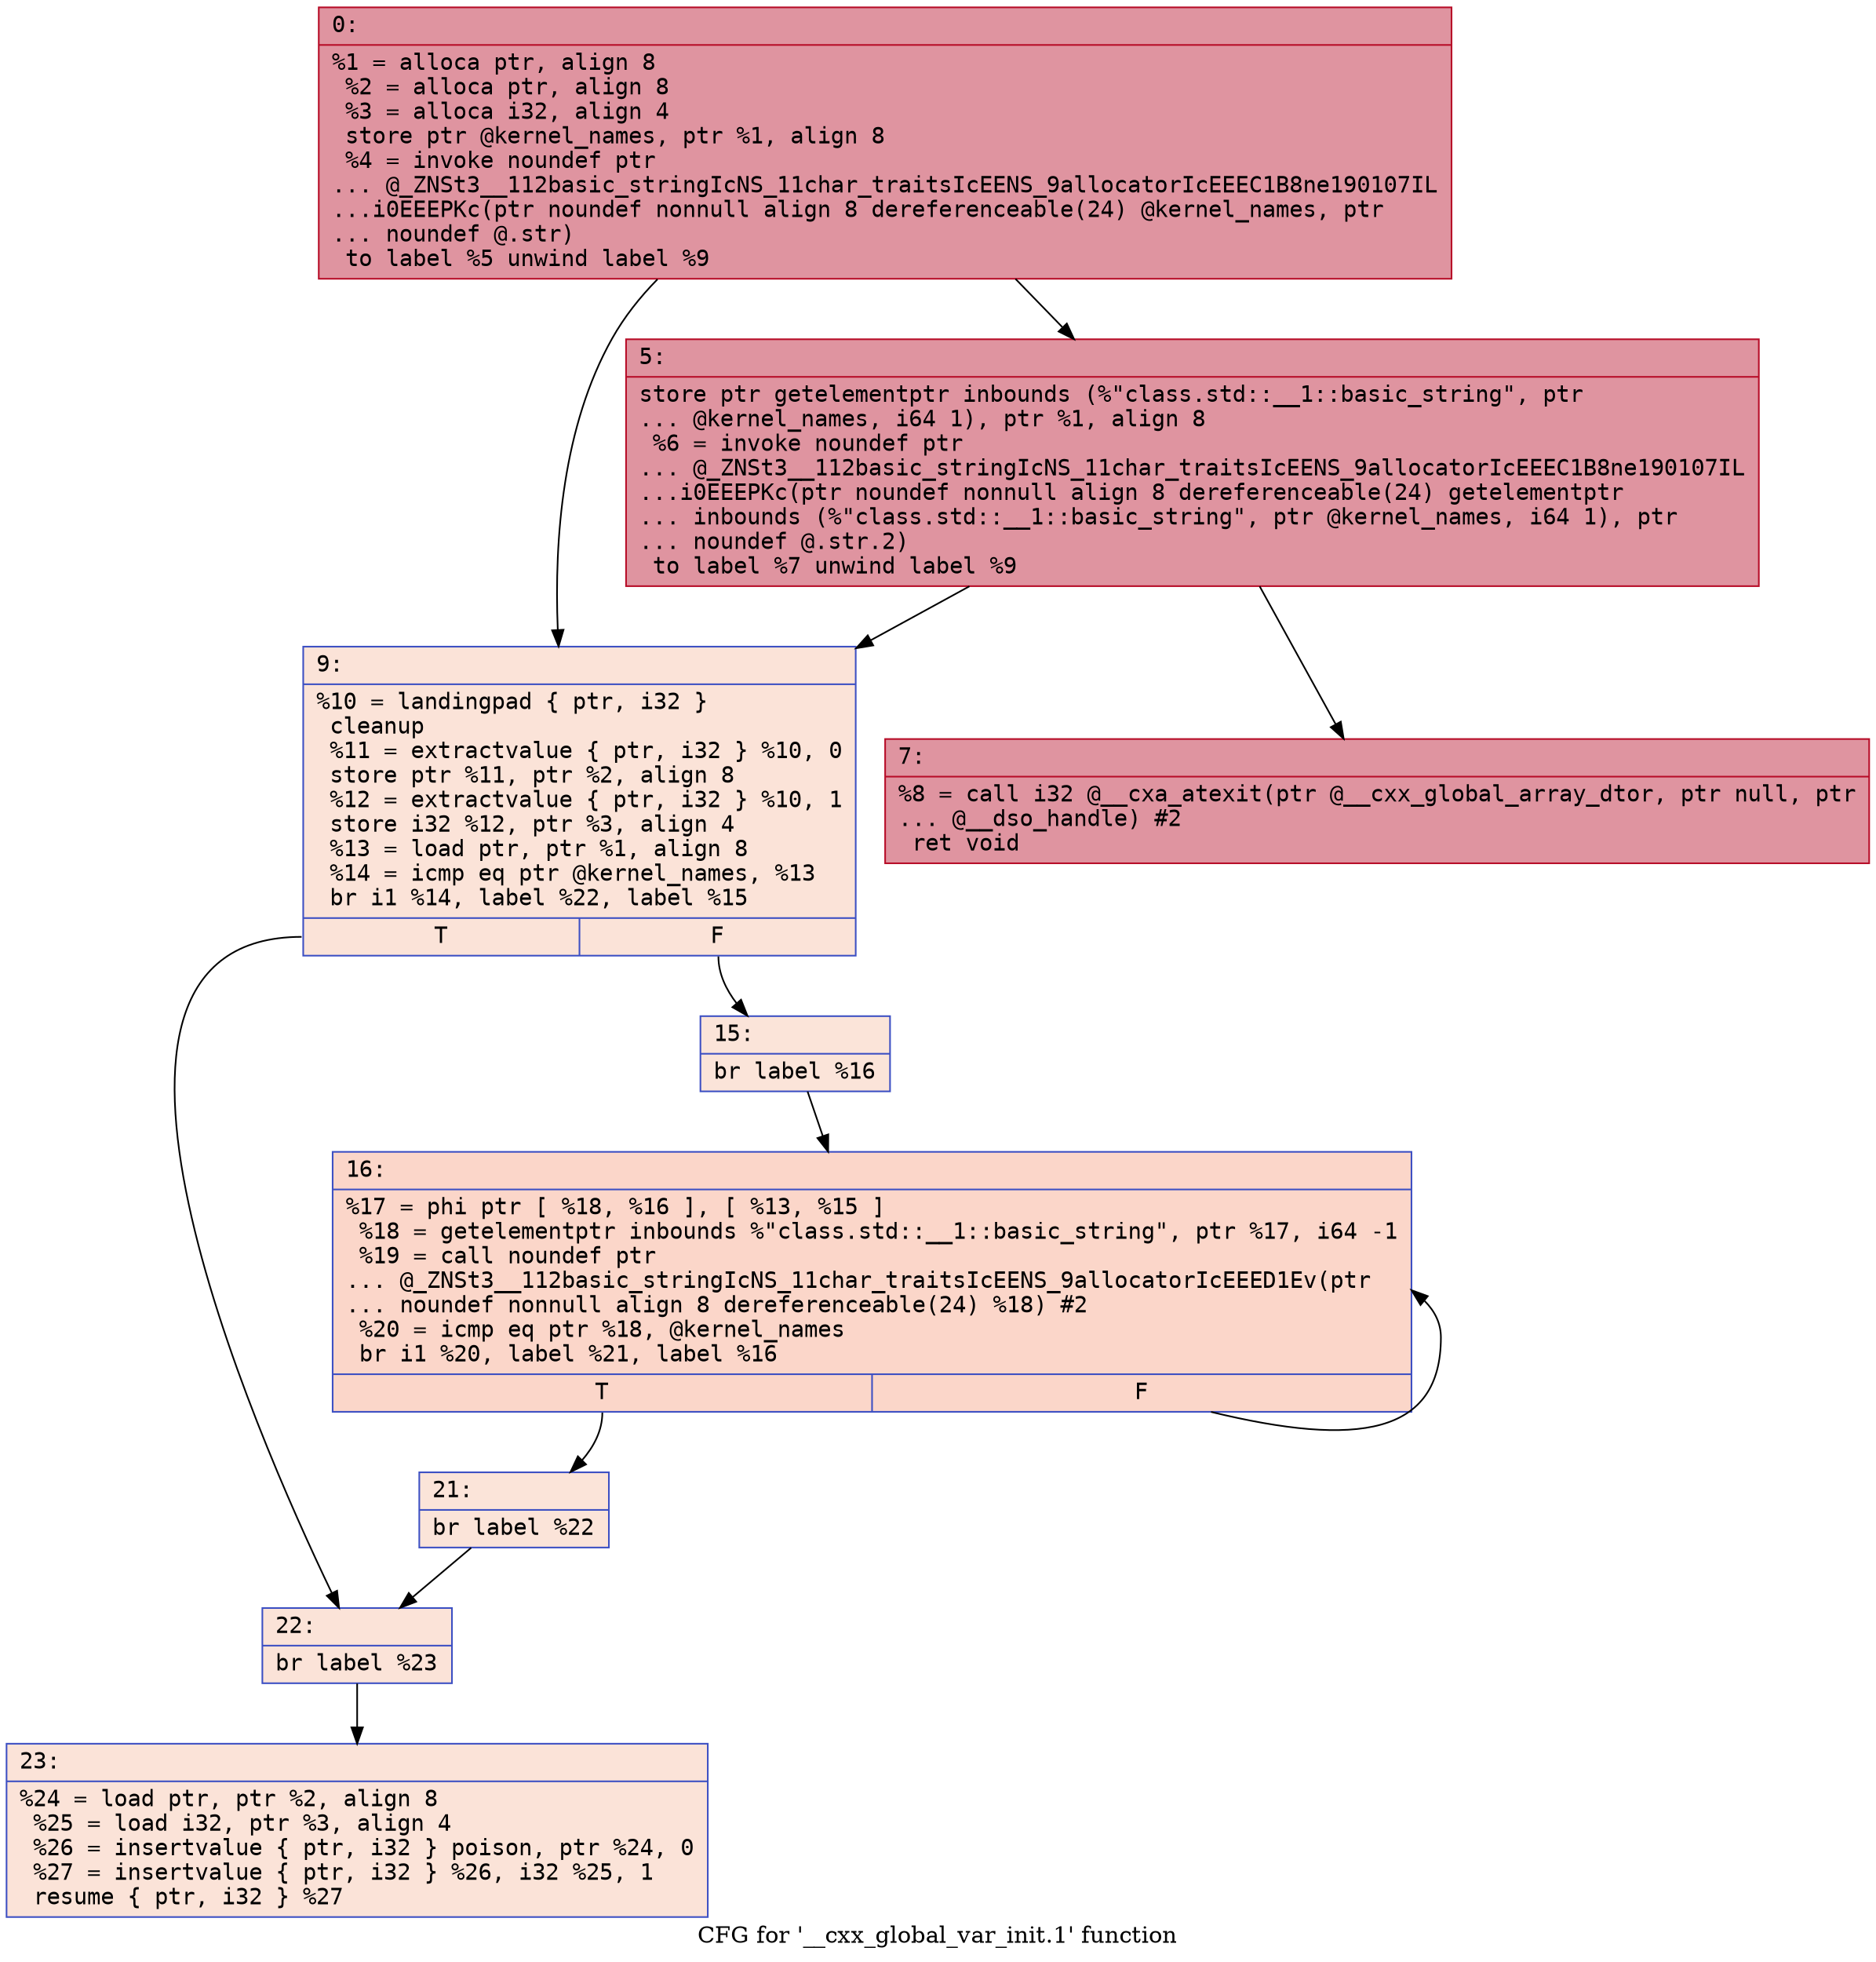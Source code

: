 digraph "CFG for '__cxx_global_var_init.1' function" {
	label="CFG for '__cxx_global_var_init.1' function";

	Node0x6000005d0eb0 [shape=record,color="#b70d28ff", style=filled, fillcolor="#b70d2870" fontname="Courier",label="{0:\l|  %1 = alloca ptr, align 8\l  %2 = alloca ptr, align 8\l  %3 = alloca i32, align 4\l  store ptr @kernel_names, ptr %1, align 8\l  %4 = invoke noundef ptr\l... @_ZNSt3__112basic_stringIcNS_11char_traitsIcEENS_9allocatorIcEEEC1B8ne190107IL\l...i0EEEPKc(ptr noundef nonnull align 8 dereferenceable(24) @kernel_names, ptr\l... noundef @.str)\l          to label %5 unwind label %9\l}"];
	Node0x6000005d0eb0 -> Node0x6000005d0f00[tooltip="0 -> 5\nProbability 100.00%" ];
	Node0x6000005d0eb0 -> Node0x6000005d0fa0[tooltip="0 -> 9\nProbability 0.00%" ];
	Node0x6000005d0f00 [shape=record,color="#b70d28ff", style=filled, fillcolor="#b70d2870" fontname="Courier",label="{5:\l|  store ptr getelementptr inbounds (%\"class.std::__1::basic_string\", ptr\l... @kernel_names, i64 1), ptr %1, align 8\l  %6 = invoke noundef ptr\l... @_ZNSt3__112basic_stringIcNS_11char_traitsIcEENS_9allocatorIcEEEC1B8ne190107IL\l...i0EEEPKc(ptr noundef nonnull align 8 dereferenceable(24) getelementptr\l... inbounds (%\"class.std::__1::basic_string\", ptr @kernel_names, i64 1), ptr\l... noundef @.str.2)\l          to label %7 unwind label %9\l}"];
	Node0x6000005d0f00 -> Node0x6000005d0f50[tooltip="5 -> 7\nProbability 100.00%" ];
	Node0x6000005d0f00 -> Node0x6000005d0fa0[tooltip="5 -> 9\nProbability 0.00%" ];
	Node0x6000005d0f50 [shape=record,color="#b70d28ff", style=filled, fillcolor="#b70d2870" fontname="Courier",label="{7:\l|  %8 = call i32 @__cxa_atexit(ptr @__cxx_global_array_dtor, ptr null, ptr\l... @__dso_handle) #2\l  ret void\l}"];
	Node0x6000005d0fa0 [shape=record,color="#3d50c3ff", style=filled, fillcolor="#f6bfa670" fontname="Courier",label="{9:\l|  %10 = landingpad \{ ptr, i32 \}\l          cleanup\l  %11 = extractvalue \{ ptr, i32 \} %10, 0\l  store ptr %11, ptr %2, align 8\l  %12 = extractvalue \{ ptr, i32 \} %10, 1\l  store i32 %12, ptr %3, align 4\l  %13 = load ptr, ptr %1, align 8\l  %14 = icmp eq ptr @kernel_names, %13\l  br i1 %14, label %22, label %15\l|{<s0>T|<s1>F}}"];
	Node0x6000005d0fa0:s0 -> Node0x6000005d10e0[tooltip="9 -> 22\nProbability 37.50%" ];
	Node0x6000005d0fa0:s1 -> Node0x6000005d0ff0[tooltip="9 -> 15\nProbability 62.50%" ];
	Node0x6000005d0ff0 [shape=record,color="#3d50c3ff", style=filled, fillcolor="#f5c1a970" fontname="Courier",label="{15:\l|  br label %16\l}"];
	Node0x6000005d0ff0 -> Node0x6000005d1040[tooltip="15 -> 16\nProbability 100.00%" ];
	Node0x6000005d1040 [shape=record,color="#3d50c3ff", style=filled, fillcolor="#f6a38570" fontname="Courier",label="{16:\l|  %17 = phi ptr [ %18, %16 ], [ %13, %15 ]\l  %18 = getelementptr inbounds %\"class.std::__1::basic_string\", ptr %17, i64 -1\l  %19 = call noundef ptr\l... @_ZNSt3__112basic_stringIcNS_11char_traitsIcEENS_9allocatorIcEEED1Ev(ptr\l... noundef nonnull align 8 dereferenceable(24) %18) #2\l  %20 = icmp eq ptr %18, @kernel_names\l  br i1 %20, label %21, label %16\l|{<s0>T|<s1>F}}"];
	Node0x6000005d1040:s0 -> Node0x6000005d1090[tooltip="16 -> 21\nProbability 3.12%" ];
	Node0x6000005d1040:s1 -> Node0x6000005d1040[tooltip="16 -> 16\nProbability 96.88%" ];
	Node0x6000005d1090 [shape=record,color="#3d50c3ff", style=filled, fillcolor="#f5c1a970" fontname="Courier",label="{21:\l|  br label %22\l}"];
	Node0x6000005d1090 -> Node0x6000005d10e0[tooltip="21 -> 22\nProbability 100.00%" ];
	Node0x6000005d10e0 [shape=record,color="#3d50c3ff", style=filled, fillcolor="#f6bfa670" fontname="Courier",label="{22:\l|  br label %23\l}"];
	Node0x6000005d10e0 -> Node0x6000005d1130[tooltip="22 -> 23\nProbability 100.00%" ];
	Node0x6000005d1130 [shape=record,color="#3d50c3ff", style=filled, fillcolor="#f6bfa670" fontname="Courier",label="{23:\l|  %24 = load ptr, ptr %2, align 8\l  %25 = load i32, ptr %3, align 4\l  %26 = insertvalue \{ ptr, i32 \} poison, ptr %24, 0\l  %27 = insertvalue \{ ptr, i32 \} %26, i32 %25, 1\l  resume \{ ptr, i32 \} %27\l}"];
}

